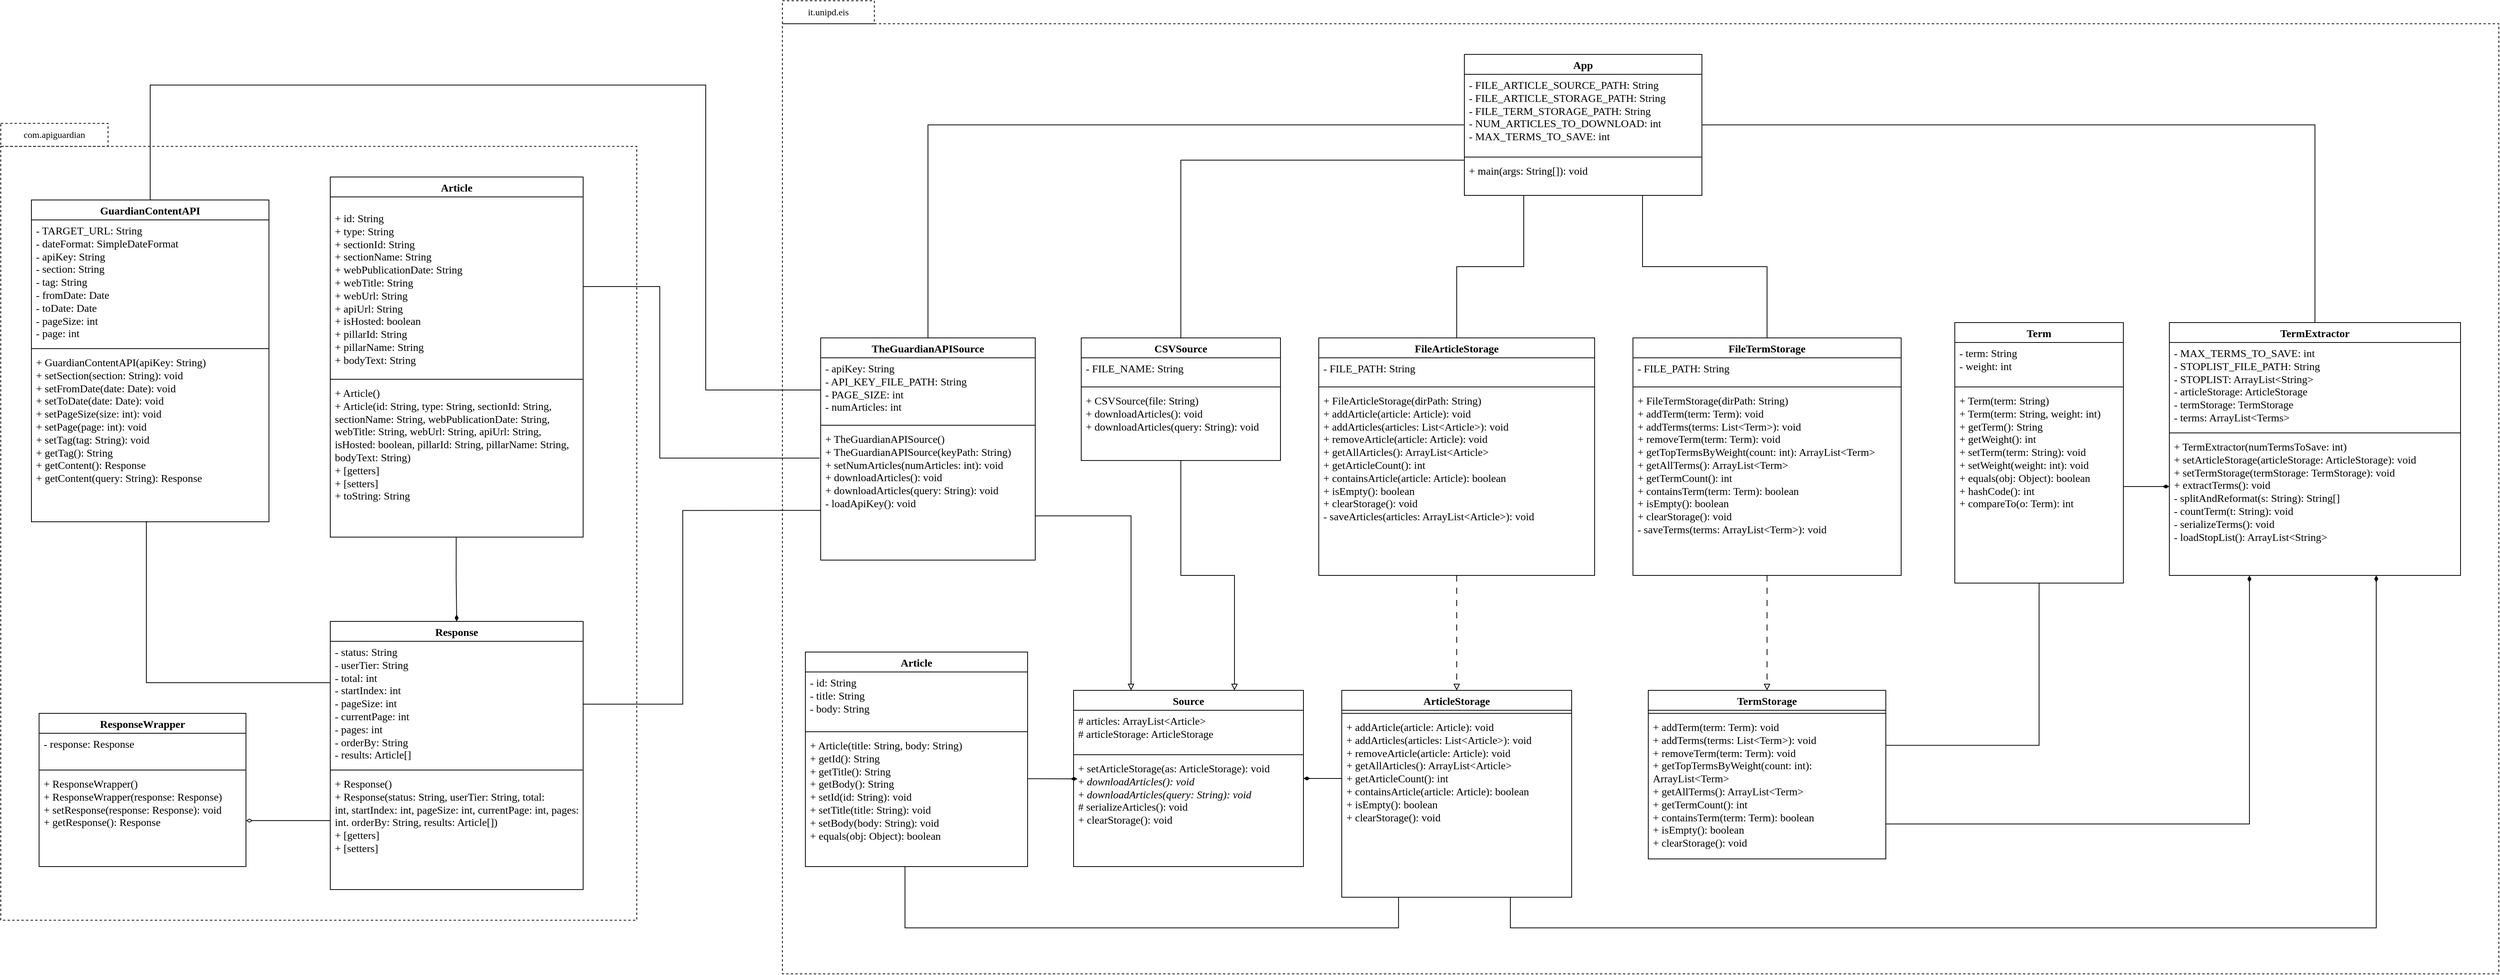 <mxfile version="21.6.2" type="device">
  <diagram id="C5RBs43oDa-KdzZeNtuy" name="Page-1">
    <mxGraphModel dx="2378" dy="830" grid="1" gridSize="10" guides="1" tooltips="1" connect="1" arrows="1" fold="1" page="0" pageScale="1" pageWidth="827" pageHeight="1169" math="0" shadow="0">
      <root>
        <mxCell id="WIyWlLk6GJQsqaUBKTNV-0" />
        <mxCell id="WIyWlLk6GJQsqaUBKTNV-1" parent="WIyWlLk6GJQsqaUBKTNV-0" />
        <mxCell id="l8APdapLIqNNV060CVYQ-28" value="" style="rounded=0;whiteSpace=wrap;html=1;fillColor=none;dashed=1;" vertex="1" parent="WIyWlLk6GJQsqaUBKTNV-1">
          <mxGeometry x="-1500" y="120" width="830" height="1010" as="geometry" />
        </mxCell>
        <mxCell id="l8APdapLIqNNV060CVYQ-27" value="" style="rounded=0;whiteSpace=wrap;html=1;fillColor=none;dashed=1;" vertex="1" parent="WIyWlLk6GJQsqaUBKTNV-1">
          <mxGeometry x="-480" y="-40" width="2240" height="1240" as="geometry" />
        </mxCell>
        <mxCell id="hwsk1BsRJwDkoARY7-cJ-34" style="edgeStyle=orthogonalEdgeStyle;rounded=0;orthogonalLoop=1;jettySize=auto;html=1;exitX=0;exitY=0.5;exitDx=0;exitDy=0;entryX=0.5;entryY=0;entryDx=0;entryDy=0;endArrow=none;endFill=0;fontFamily=Lucida Console;fontSize=14;" parent="WIyWlLk6GJQsqaUBKTNV-1" source="hwsk1BsRJwDkoARY7-cJ-9" target="hwsk1BsRJwDkoARY7-cJ-13" edge="1">
          <mxGeometry relative="1" as="geometry" />
        </mxCell>
        <mxCell id="hwsk1BsRJwDkoARY7-cJ-36" style="edgeStyle=orthogonalEdgeStyle;rounded=0;orthogonalLoop=1;jettySize=auto;html=1;exitX=0.25;exitY=1;exitDx=0;exitDy=0;entryX=0.5;entryY=0;entryDx=0;entryDy=0;endArrow=none;endFill=0;fontFamily=Lucida Console;fontSize=14;" parent="WIyWlLk6GJQsqaUBKTNV-1" source="hwsk1BsRJwDkoARY7-cJ-9" target="hwsk1BsRJwDkoARY7-cJ-22" edge="1">
          <mxGeometry relative="1" as="geometry" />
        </mxCell>
        <mxCell id="hwsk1BsRJwDkoARY7-cJ-37" style="edgeStyle=orthogonalEdgeStyle;rounded=0;orthogonalLoop=1;jettySize=auto;html=1;exitX=0;exitY=0.75;exitDx=0;exitDy=0;entryX=0.5;entryY=0;entryDx=0;entryDy=0;endArrow=none;endFill=0;fontFamily=Lucida Console;fontSize=14;" parent="WIyWlLk6GJQsqaUBKTNV-1" source="hwsk1BsRJwDkoARY7-cJ-9" target="hwsk1BsRJwDkoARY7-cJ-18" edge="1">
          <mxGeometry relative="1" as="geometry" />
        </mxCell>
        <mxCell id="hwsk1BsRJwDkoARY7-cJ-38" style="edgeStyle=orthogonalEdgeStyle;rounded=0;orthogonalLoop=1;jettySize=auto;html=1;exitX=0.75;exitY=1;exitDx=0;exitDy=0;entryX=0.5;entryY=0;entryDx=0;entryDy=0;endArrow=none;endFill=0;fontFamily=Lucida Console;fontSize=14;" parent="WIyWlLk6GJQsqaUBKTNV-1" source="hwsk1BsRJwDkoARY7-cJ-9" target="hwsk1BsRJwDkoARY7-cJ-26" edge="1">
          <mxGeometry relative="1" as="geometry" />
        </mxCell>
        <mxCell id="hwsk1BsRJwDkoARY7-cJ-39" style="edgeStyle=orthogonalEdgeStyle;rounded=0;orthogonalLoop=1;jettySize=auto;html=1;exitX=1;exitY=0.5;exitDx=0;exitDy=0;entryX=0.5;entryY=0;entryDx=0;entryDy=0;endArrow=none;endFill=0;fontFamily=Lucida Console;fontSize=14;" parent="WIyWlLk6GJQsqaUBKTNV-1" source="hwsk1BsRJwDkoARY7-cJ-9" target="hwsk1BsRJwDkoARY7-cJ-30" edge="1">
          <mxGeometry relative="1" as="geometry" />
        </mxCell>
        <mxCell id="hwsk1BsRJwDkoARY7-cJ-9" value="App" style="swimlane;fontStyle=1;align=center;verticalAlign=top;childLayout=stackLayout;horizontal=1;startSize=26;horizontalStack=0;resizeParent=1;resizeParentMax=0;resizeLast=0;collapsible=1;marginBottom=0;whiteSpace=wrap;html=1;fontFamily=Lucida Console;fontSize=14;" parent="WIyWlLk6GJQsqaUBKTNV-1" vertex="1">
          <mxGeometry x="410" width="310" height="184" as="geometry" />
        </mxCell>
        <mxCell id="hwsk1BsRJwDkoARY7-cJ-10" value="&lt;div style=&quot;font-size: 14px;&quot;&gt;&lt;font style=&quot;font-size: 14px;&quot;&gt;- FILE_ARTICLE_SOURCE_PATH: String&lt;/font&gt;&lt;/div&gt;&lt;div style=&quot;font-size: 14px;&quot;&gt;&lt;font style=&quot;font-size: 14px;&quot;&gt;- FILE_ARTICLE_STORAGE_PATH: String&lt;/font&gt;&lt;/div&gt;&lt;div style=&quot;font-size: 14px;&quot;&gt;&lt;font style=&quot;font-size: 14px;&quot;&gt;- FILE_TERM_STORAGE_PATH: String&lt;/font&gt;&lt;/div&gt;&lt;div style=&quot;font-size: 14px;&quot;&gt;&lt;font style=&quot;font-size: 14px;&quot;&gt;- NUM_ARTICLES_TO_DOWNLOAD: int&lt;/font&gt;&lt;/div&gt;&lt;div style=&quot;font-size: 14px;&quot;&gt;&lt;font style=&quot;font-size: 14px;&quot;&gt;- MAX_TERMS_TO_SAVE: int&lt;/font&gt;&lt;/div&gt;" style="text;strokeColor=none;fillColor=none;align=left;verticalAlign=top;spacingLeft=4;spacingRight=4;overflow=hidden;rotatable=0;points=[[0,0.5],[1,0.5]];portConstraint=eastwest;whiteSpace=wrap;html=1;fontFamily=Lucida Console;fontSize=14;" parent="hwsk1BsRJwDkoARY7-cJ-9" vertex="1">
          <mxGeometry y="26" width="310" height="104" as="geometry" />
        </mxCell>
        <mxCell id="hwsk1BsRJwDkoARY7-cJ-11" value="" style="line;strokeWidth=1;fillColor=none;align=left;verticalAlign=middle;spacingTop=-1;spacingLeft=3;spacingRight=3;rotatable=0;labelPosition=right;points=[];portConstraint=eastwest;strokeColor=inherit;fontFamily=Lucida Console;fontSize=14;" parent="hwsk1BsRJwDkoARY7-cJ-9" vertex="1">
          <mxGeometry y="130" width="310" height="8" as="geometry" />
        </mxCell>
        <mxCell id="hwsk1BsRJwDkoARY7-cJ-12" value="&lt;div style=&quot;font-size: 14px;&quot; align=&quot;left&quot;&gt;&lt;div style=&quot;font-size: 14px;&quot;&gt;&lt;font style=&quot;font-size: 14px;&quot;&gt;+ main(args: String[]): void&lt;/font&gt;&lt;/div&gt;&lt;/div&gt;" style="text;strokeColor=none;fillColor=none;align=left;verticalAlign=top;spacingLeft=4;spacingRight=4;overflow=hidden;rotatable=0;points=[[0,0.5],[1,0.5]];portConstraint=eastwest;whiteSpace=wrap;html=1;fontFamily=Lucida Console;fontSize=14;" parent="hwsk1BsRJwDkoARY7-cJ-9" vertex="1">
          <mxGeometry y="138" width="310" height="46" as="geometry" />
        </mxCell>
        <mxCell id="hwsk1BsRJwDkoARY7-cJ-49" style="edgeStyle=orthogonalEdgeStyle;rounded=0;orthogonalLoop=1;jettySize=auto;html=1;exitX=0.998;exitY=0.664;exitDx=0;exitDy=0;entryX=0.25;entryY=0;entryDx=0;entryDy=0;endArrow=block;endFill=0;exitPerimeter=0;fontFamily=Lucida Console;fontSize=14;" parent="WIyWlLk6GJQsqaUBKTNV-1" source="hwsk1BsRJwDkoARY7-cJ-16" target="hwsk1BsRJwDkoARY7-cJ-45" edge="1">
          <mxGeometry relative="1" as="geometry">
            <Array as="points">
              <mxPoint x="-25" y="602" />
            </Array>
          </mxGeometry>
        </mxCell>
        <mxCell id="hwsk1BsRJwDkoARY7-cJ-13" value="TheGuardianAPISource" style="swimlane;fontStyle=1;align=center;verticalAlign=top;childLayout=stackLayout;horizontal=1;startSize=26;horizontalStack=0;resizeParent=1;resizeParentMax=0;resizeLast=0;collapsible=1;marginBottom=0;whiteSpace=wrap;html=1;fontFamily=Lucida Console;fontSize=14;" parent="WIyWlLk6GJQsqaUBKTNV-1" vertex="1">
          <mxGeometry x="-430" y="370" width="280" height="290" as="geometry" />
        </mxCell>
        <mxCell id="hwsk1BsRJwDkoARY7-cJ-14" value="&lt;div style=&quot;font-size: 14px;&quot;&gt;&lt;font style=&quot;font-size: 14px;&quot;&gt;- apiKey: String&lt;/font&gt;&lt;/div&gt;&lt;div style=&quot;font-size: 14px;&quot;&gt;&lt;font style=&quot;font-size: 14px;&quot;&gt;- API_KEY_FILE_PATH: String&lt;/font&gt;&lt;/div&gt;&lt;div style=&quot;font-size: 14px;&quot;&gt;&lt;font style=&quot;font-size: 14px;&quot;&gt;- PAGE_SIZE: int&lt;/font&gt;&lt;/div&gt;&lt;div style=&quot;font-size: 14px;&quot;&gt;&lt;font style=&quot;font-size: 14px;&quot;&gt;- numArticles: int&lt;/font&gt;&lt;/div&gt;" style="text;strokeColor=none;fillColor=none;align=left;verticalAlign=top;spacingLeft=4;spacingRight=4;overflow=hidden;rotatable=0;points=[[0,0.5],[1,0.5]];portConstraint=eastwest;whiteSpace=wrap;html=1;fontFamily=Lucida Console;fontSize=14;" parent="hwsk1BsRJwDkoARY7-cJ-13" vertex="1">
          <mxGeometry y="26" width="280" height="84" as="geometry" />
        </mxCell>
        <mxCell id="hwsk1BsRJwDkoARY7-cJ-15" value="" style="line;strokeWidth=1;fillColor=none;align=left;verticalAlign=middle;spacingTop=-1;spacingLeft=3;spacingRight=3;rotatable=0;labelPosition=right;points=[];portConstraint=eastwest;strokeColor=inherit;fontFamily=Lucida Console;fontSize=14;" parent="hwsk1BsRJwDkoARY7-cJ-13" vertex="1">
          <mxGeometry y="110" width="280" height="8" as="geometry" />
        </mxCell>
        <mxCell id="hwsk1BsRJwDkoARY7-cJ-16" value="&lt;div align=&quot;left&quot; style=&quot;font-size: 14px;&quot;&gt;&lt;div style=&quot;font-size: 14px;&quot;&gt;&lt;font style=&quot;font-size: 14px;&quot;&gt;+ TheGuardianAPISource()&lt;/font&gt;&lt;/div&gt;&lt;div style=&quot;font-size: 14px;&quot;&gt;&lt;font style=&quot;font-size: 14px;&quot;&gt;+ TheGuardianAPISource(keyPath: String)&lt;/font&gt;&lt;/div&gt;&lt;div style=&quot;font-size: 14px;&quot;&gt;&lt;font style=&quot;font-size: 14px;&quot;&gt;+ setNumArticles(numArticles: int): void&lt;br style=&quot;font-size: 14px;&quot;&gt;+ downloadArticles(): void&lt;br style=&quot;font-size: 14px;&quot;&gt;+ downloadArticles(query: String): void&lt;br style=&quot;font-size: 14px;&quot;&gt;- loadApiKey(): void&lt;/font&gt;&lt;/div&gt;&lt;/div&gt;" style="text;strokeColor=none;fillColor=none;align=left;verticalAlign=top;spacingLeft=4;spacingRight=4;overflow=hidden;rotatable=0;points=[[0,0.5],[1,0.5]];portConstraint=eastwest;whiteSpace=wrap;html=1;fontFamily=Lucida Console;fontSize=14;" parent="hwsk1BsRJwDkoARY7-cJ-13" vertex="1">
          <mxGeometry y="118" width="280" height="172" as="geometry" />
        </mxCell>
        <mxCell id="hwsk1BsRJwDkoARY7-cJ-50" style="edgeStyle=orthogonalEdgeStyle;rounded=0;orthogonalLoop=1;jettySize=auto;html=1;exitX=0.5;exitY=1.004;exitDx=0;exitDy=0;endArrow=block;endFill=0;exitPerimeter=0;fontFamily=Lucida Console;fontSize=14;" parent="WIyWlLk6GJQsqaUBKTNV-1" source="hwsk1BsRJwDkoARY7-cJ-21" edge="1" target="hwsk1BsRJwDkoARY7-cJ-45">
          <mxGeometry relative="1" as="geometry">
            <mxPoint x="-42" y="790" as="targetPoint" />
            <Array as="points">
              <mxPoint x="40" y="680" />
              <mxPoint x="110" y="680" />
            </Array>
            <mxPoint x="-50" y="530" as="sourcePoint" />
          </mxGeometry>
        </mxCell>
        <mxCell id="hwsk1BsRJwDkoARY7-cJ-18" value="CSVSource" style="swimlane;fontStyle=1;align=center;verticalAlign=top;childLayout=stackLayout;horizontal=1;startSize=26;horizontalStack=0;resizeParent=1;resizeParentMax=0;resizeLast=0;collapsible=1;marginBottom=0;whiteSpace=wrap;html=1;fontFamily=Lucida Console;fontSize=14;" parent="WIyWlLk6GJQsqaUBKTNV-1" vertex="1">
          <mxGeometry x="-90" y="370" width="260" height="160" as="geometry" />
        </mxCell>
        <mxCell id="hwsk1BsRJwDkoARY7-cJ-19" value="&lt;div style=&quot;font-size: 14px;&quot;&gt;&lt;font style=&quot;font-size: 14px;&quot;&gt;- FILE_NAME: String&lt;/font&gt;&lt;/div&gt;" style="text;strokeColor=none;fillColor=none;align=left;verticalAlign=top;spacingLeft=4;spacingRight=4;overflow=hidden;rotatable=0;points=[[0,0.5],[1,0.5]];portConstraint=eastwest;whiteSpace=wrap;html=1;fontFamily=Lucida Console;fontSize=14;" parent="hwsk1BsRJwDkoARY7-cJ-18" vertex="1">
          <mxGeometry y="26" width="260" height="34" as="geometry" />
        </mxCell>
        <mxCell id="hwsk1BsRJwDkoARY7-cJ-20" value="" style="line;strokeWidth=1;fillColor=none;align=left;verticalAlign=middle;spacingTop=-1;spacingLeft=3;spacingRight=3;rotatable=0;labelPosition=right;points=[];portConstraint=eastwest;strokeColor=inherit;fontFamily=Lucida Console;fontSize=14;" parent="hwsk1BsRJwDkoARY7-cJ-18" vertex="1">
          <mxGeometry y="60" width="260" height="8" as="geometry" />
        </mxCell>
        <mxCell id="hwsk1BsRJwDkoARY7-cJ-21" value="&lt;div align=&quot;left&quot; style=&quot;font-size: 14px;&quot;&gt;&lt;div style=&quot;font-size: 14px;&quot;&gt;&lt;font style=&quot;font-size: 14px;&quot;&gt;+ CSVSource(file: String)&lt;br style=&quot;font-size: 14px;&quot;&gt;+ downloadArticles(): void&lt;br style=&quot;font-size: 14px;&quot;&gt;+ downloadArticles(query: String): void&lt;/font&gt;&lt;/div&gt;&lt;/div&gt;" style="text;strokeColor=none;fillColor=none;align=left;verticalAlign=top;spacingLeft=4;spacingRight=4;overflow=hidden;rotatable=0;points=[[0,0.5],[1,0.5]];portConstraint=eastwest;whiteSpace=wrap;html=1;fontFamily=Lucida Console;fontSize=14;" parent="hwsk1BsRJwDkoARY7-cJ-18" vertex="1">
          <mxGeometry y="68" width="260" height="92" as="geometry" />
        </mxCell>
        <mxCell id="hwsk1BsRJwDkoARY7-cJ-67" style="edgeStyle=orthogonalEdgeStyle;rounded=0;orthogonalLoop=1;jettySize=auto;html=1;exitX=0.5;exitY=1;exitDx=0;exitDy=0;entryX=0.5;entryY=0;entryDx=0;entryDy=0;dashed=1;dashPattern=8 8;endArrow=block;endFill=0;fontFamily=Lucida Console;fontSize=14;" parent="WIyWlLk6GJQsqaUBKTNV-1" source="hwsk1BsRJwDkoARY7-cJ-22" target="hwsk1BsRJwDkoARY7-cJ-58" edge="1">
          <mxGeometry relative="1" as="geometry" />
        </mxCell>
        <mxCell id="hwsk1BsRJwDkoARY7-cJ-22" value="FileArticleStorage" style="swimlane;fontStyle=1;align=center;verticalAlign=top;childLayout=stackLayout;horizontal=1;startSize=26;horizontalStack=0;resizeParent=1;resizeParentMax=0;resizeLast=0;collapsible=1;marginBottom=0;whiteSpace=wrap;html=1;fontFamily=Lucida Console;fontSize=14;" parent="WIyWlLk6GJQsqaUBKTNV-1" vertex="1">
          <mxGeometry x="220" y="370" width="360" height="310" as="geometry" />
        </mxCell>
        <mxCell id="hwsk1BsRJwDkoARY7-cJ-23" value="&lt;div style=&quot;font-size: 14px;&quot;&gt;&lt;font style=&quot;font-size: 14px;&quot;&gt;- FILE_PATH: String&lt;/font&gt;&lt;/div&gt;" style="text;strokeColor=none;fillColor=none;align=left;verticalAlign=top;spacingLeft=4;spacingRight=4;overflow=hidden;rotatable=0;points=[[0,0.5],[1,0.5]];portConstraint=eastwest;whiteSpace=wrap;html=1;fontFamily=Lucida Console;fontSize=14;" parent="hwsk1BsRJwDkoARY7-cJ-22" vertex="1">
          <mxGeometry y="26" width="360" height="34" as="geometry" />
        </mxCell>
        <mxCell id="hwsk1BsRJwDkoARY7-cJ-24" value="" style="line;strokeWidth=1;fillColor=none;align=left;verticalAlign=middle;spacingTop=-1;spacingLeft=3;spacingRight=3;rotatable=0;labelPosition=right;points=[];portConstraint=eastwest;strokeColor=inherit;fontFamily=Lucida Console;fontSize=14;" parent="hwsk1BsRJwDkoARY7-cJ-22" vertex="1">
          <mxGeometry y="60" width="360" height="8" as="geometry" />
        </mxCell>
        <mxCell id="hwsk1BsRJwDkoARY7-cJ-25" value="&lt;div align=&quot;left&quot; style=&quot;font-size: 14px;&quot;&gt;&lt;div style=&quot;font-size: 14px;&quot;&gt;+ FileArticleStorage(dirPath: String)&lt;br style=&quot;font-size: 14px;&quot;&gt;+ addArticle(article: Article): void&lt;br style=&quot;font-size: 14px;&quot;&gt;+ addArticles(articles: List&amp;lt;Article&amp;gt;): void&lt;br style=&quot;font-size: 14px;&quot;&gt;+ removeArticle(article: Article): void&lt;br style=&quot;font-size: 14px;&quot;&gt;+ getAllArticles(): ArrayList&amp;lt;Article&amp;gt;&lt;br style=&quot;font-size: 14px;&quot;&gt;+ getArticleCount(): int&lt;br style=&quot;font-size: 14px;&quot;&gt;+ containsArticle(article: Article): boolean&lt;br style=&quot;font-size: 14px;&quot;&gt;+ isEmpty(): boolean&lt;br style=&quot;font-size: 14px;&quot;&gt;+ clearStorage(): void&lt;br style=&quot;font-size: 14px;&quot;&gt;- saveArticles(articles: ArrayList&amp;lt;Article&amp;gt;): void&lt;/div&gt;&lt;/div&gt;" style="text;strokeColor=none;fillColor=none;align=left;verticalAlign=top;spacingLeft=4;spacingRight=4;overflow=hidden;rotatable=0;points=[[0,0.5],[1,0.5]];portConstraint=eastwest;whiteSpace=wrap;html=1;fontFamily=Lucida Console;fontSize=14;" parent="hwsk1BsRJwDkoARY7-cJ-22" vertex="1">
          <mxGeometry y="68" width="360" height="242" as="geometry" />
        </mxCell>
        <mxCell id="hwsk1BsRJwDkoARY7-cJ-72" style="edgeStyle=orthogonalEdgeStyle;rounded=0;orthogonalLoop=1;jettySize=auto;html=1;exitX=0.5;exitY=1;exitDx=0;exitDy=0;entryX=0.5;entryY=0;entryDx=0;entryDy=0;dashed=1;dashPattern=8 8;endArrow=block;endFill=0;fontFamily=Lucida Console;fontSize=14;" parent="WIyWlLk6GJQsqaUBKTNV-1" source="hwsk1BsRJwDkoARY7-cJ-26" target="hwsk1BsRJwDkoARY7-cJ-69" edge="1">
          <mxGeometry relative="1" as="geometry" />
        </mxCell>
        <mxCell id="hwsk1BsRJwDkoARY7-cJ-26" value="FileTermStorage" style="swimlane;fontStyle=1;align=center;verticalAlign=top;childLayout=stackLayout;horizontal=1;startSize=26;horizontalStack=0;resizeParent=1;resizeParentMax=0;resizeLast=0;collapsible=1;marginBottom=0;whiteSpace=wrap;html=1;fontFamily=Lucida Console;fontSize=14;" parent="WIyWlLk6GJQsqaUBKTNV-1" vertex="1">
          <mxGeometry x="630" y="370" width="350" height="310" as="geometry" />
        </mxCell>
        <mxCell id="hwsk1BsRJwDkoARY7-cJ-27" value="&lt;div style=&quot;font-size: 14px;&quot;&gt;&lt;font style=&quot;font-size: 14px;&quot;&gt;- FILE_PATH: String&lt;/font&gt;&lt;/div&gt;" style="text;strokeColor=none;fillColor=none;align=left;verticalAlign=top;spacingLeft=4;spacingRight=4;overflow=hidden;rotatable=0;points=[[0,0.5],[1,0.5]];portConstraint=eastwest;whiteSpace=wrap;html=1;fontFamily=Lucida Console;fontSize=14;" parent="hwsk1BsRJwDkoARY7-cJ-26" vertex="1">
          <mxGeometry y="26" width="350" height="34" as="geometry" />
        </mxCell>
        <mxCell id="hwsk1BsRJwDkoARY7-cJ-28" value="" style="line;strokeWidth=1;fillColor=none;align=left;verticalAlign=middle;spacingTop=-1;spacingLeft=3;spacingRight=3;rotatable=0;labelPosition=right;points=[];portConstraint=eastwest;strokeColor=inherit;fontFamily=Lucida Console;fontSize=14;" parent="hwsk1BsRJwDkoARY7-cJ-26" vertex="1">
          <mxGeometry y="60" width="350" height="8" as="geometry" />
        </mxCell>
        <mxCell id="hwsk1BsRJwDkoARY7-cJ-29" value="&lt;div style=&quot;font-size: 14px;&quot;&gt;&lt;div style=&quot;font-size: 14px;&quot;&gt;+ FileTermStorage(dirPath: String)&lt;/div&gt;&lt;/div&gt;&lt;div style=&quot;font-size: 14px;&quot;&gt;&lt;div style=&quot;font-size: 14px;&quot;&gt;+ addTerm(term: Term): void&lt;/div&gt;&lt;/div&gt;&lt;div style=&quot;font-size: 14px;&quot;&gt;&lt;div style=&quot;font-size: 14px;&quot;&gt;+ addTerms(terms: List&amp;lt;Term&amp;gt;): void&lt;/div&gt;&lt;/div&gt;&lt;div style=&quot;font-size: 14px;&quot;&gt;&lt;div style=&quot;font-size: 14px;&quot;&gt;+ removeTerm(term: Term): void&lt;/div&gt;&lt;/div&gt;&lt;div style=&quot;font-size: 14px;&quot;&gt;&lt;div style=&quot;font-size: 14px;&quot;&gt;+ getTopTermsByWeight(count: int): ArrayList&amp;lt;Term&amp;gt;&lt;/div&gt;&lt;/div&gt;&lt;div style=&quot;font-size: 14px;&quot;&gt;&lt;div style=&quot;font-size: 14px;&quot;&gt;+ getAllTerms(): ArrayList&amp;lt;Term&amp;gt;&lt;/div&gt;&lt;/div&gt;&lt;div style=&quot;font-size: 14px;&quot;&gt;&lt;div style=&quot;font-size: 14px;&quot;&gt;+ getTermCount(): int&lt;/div&gt;&lt;/div&gt;&lt;div style=&quot;font-size: 14px;&quot;&gt;&lt;div style=&quot;font-size: 14px;&quot;&gt;+ containsTerm(term: Term): boolean&lt;/div&gt;&lt;/div&gt;&lt;div style=&quot;font-size: 14px;&quot;&gt;&lt;div style=&quot;font-size: 14px;&quot;&gt;+ isEmpty(): boolean&lt;/div&gt;&lt;/div&gt;&lt;div style=&quot;font-size: 14px;&quot;&gt;&lt;div style=&quot;font-size: 14px;&quot;&gt;+ clearStorage(): void&lt;/div&gt;&lt;/div&gt;&lt;div style=&quot;font-size: 14px;&quot;&gt;&lt;div style=&quot;font-size: 14px;&quot;&gt;- saveTerms(terms: ArrayList&amp;lt;Term&amp;gt;): void&lt;/div&gt;&lt;/div&gt;" style="text;strokeColor=none;fillColor=none;align=left;verticalAlign=top;spacingLeft=4;spacingRight=4;overflow=hidden;rotatable=0;points=[[0,0.5],[1,0.5]];portConstraint=eastwest;whiteSpace=wrap;html=1;fontFamily=Lucida Console;fontSize=14;" parent="hwsk1BsRJwDkoARY7-cJ-26" vertex="1">
          <mxGeometry y="68" width="350" height="242" as="geometry" />
        </mxCell>
        <mxCell id="hwsk1BsRJwDkoARY7-cJ-73" style="edgeStyle=orthogonalEdgeStyle;rounded=0;orthogonalLoop=1;jettySize=auto;html=1;entryX=0.998;entryY=0.755;entryDx=0;entryDy=0;endArrow=none;endFill=0;startArrow=diamondThin;startFill=1;exitX=0.275;exitY=1.001;exitDx=0;exitDy=0;exitPerimeter=0;entryPerimeter=0;fontFamily=Lucida Console;fontSize=14;" parent="WIyWlLk6GJQsqaUBKTNV-1" source="hwsk1BsRJwDkoARY7-cJ-33" target="hwsk1BsRJwDkoARY7-cJ-71" edge="1">
          <mxGeometry relative="1" as="geometry">
            <mxPoint x="1530" y="350" as="sourcePoint" />
          </mxGeometry>
        </mxCell>
        <mxCell id="hwsk1BsRJwDkoARY7-cJ-30" value="TermExtractor" style="swimlane;fontStyle=1;align=center;verticalAlign=top;childLayout=stackLayout;horizontal=1;startSize=26;horizontalStack=0;resizeParent=1;resizeParentMax=0;resizeLast=0;collapsible=1;marginBottom=0;whiteSpace=wrap;html=1;fontFamily=Lucida Console;fontSize=14;" parent="WIyWlLk6GJQsqaUBKTNV-1" vertex="1">
          <mxGeometry x="1330" y="350" width="380" height="330" as="geometry" />
        </mxCell>
        <mxCell id="hwsk1BsRJwDkoARY7-cJ-31" value="&lt;div style=&quot;font-size: 14px;&quot;&gt;&lt;font style=&quot;font-size: 14px;&quot;&gt;- MAX_TERMS_TO_SAVE: int&lt;/font&gt;&lt;/div&gt;&lt;div style=&quot;font-size: 14px;&quot;&gt;&lt;font style=&quot;font-size: 14px;&quot;&gt;&lt;div style=&quot;border-color: var(--border-color);&quot;&gt;&lt;font style=&quot;border-color: var(--border-color);&quot;&gt;- STOPLIST_FILE_PATH: String&lt;/font&gt;&lt;/div&gt;&lt;div style=&quot;border-color: var(--border-color);&quot;&gt;&lt;font style=&quot;border-color: var(--border-color);&quot;&gt;- STOPLIST: ArrayList&amp;lt;String&amp;gt;&lt;/font&gt;&lt;/div&gt;&lt;/font&gt;&lt;/div&gt;&lt;div style=&quot;font-size: 14px;&quot;&gt;&lt;div style=&quot;font-size: 14px;&quot;&gt;&lt;font style=&quot;font-size: 14px;&quot;&gt;- articleStorage: ArticleStorage&lt;/font&gt;&lt;/div&gt;&lt;/div&gt;&lt;div style=&quot;font-size: 14px;&quot;&gt;&lt;div style=&quot;font-size: 14px;&quot;&gt;&lt;font style=&quot;font-size: 14px;&quot;&gt;- termStorage: TermStorage&lt;/font&gt;&lt;/div&gt;&lt;div style=&quot;font-size: 14px;&quot;&gt;&lt;font style=&quot;font-size: 14px;&quot;&gt;- terms: ArrayList&amp;lt;Terms&amp;gt;&lt;/font&gt;&lt;/div&gt;&lt;/div&gt;" style="text;strokeColor=none;fillColor=none;align=left;verticalAlign=top;spacingLeft=4;spacingRight=4;overflow=hidden;rotatable=0;points=[[0,0.5],[1,0.5]];portConstraint=eastwest;whiteSpace=wrap;html=1;fontFamily=Lucida Console;fontSize=14;" parent="hwsk1BsRJwDkoARY7-cJ-30" vertex="1">
          <mxGeometry y="26" width="380" height="114" as="geometry" />
        </mxCell>
        <mxCell id="hwsk1BsRJwDkoARY7-cJ-32" value="" style="line;strokeWidth=1;fillColor=none;align=left;verticalAlign=middle;spacingTop=-1;spacingLeft=3;spacingRight=3;rotatable=0;labelPosition=right;points=[];portConstraint=eastwest;strokeColor=inherit;fontFamily=Lucida Console;fontSize=14;" parent="hwsk1BsRJwDkoARY7-cJ-30" vertex="1">
          <mxGeometry y="140" width="380" height="8" as="geometry" />
        </mxCell>
        <mxCell id="hwsk1BsRJwDkoARY7-cJ-33" value="&lt;div style=&quot;font-size: 14px;&quot;&gt;+ TermExtractor(numTermsToSave: int)&lt;/div&gt;&lt;div style=&quot;font-size: 14px;&quot;&gt;+ setArticleStorage(articleStorage: ArticleStorage): void&lt;/div&gt;&lt;div style=&quot;font-size: 14px;&quot;&gt;+ setTermStorage(termStorage: TermStorage): void&lt;/div&gt;&lt;div style=&quot;font-size: 14px;&quot;&gt;+ extractTerms(): void&lt;/div&gt;&lt;div style=&quot;font-size: 14px;&quot;&gt;- splitAndReformat(s: String): String[]&lt;/div&gt;&lt;div style=&quot;font-size: 14px;&quot;&gt;- countTerm(t: String): void&lt;/div&gt;&lt;div style=&quot;font-size: 14px;&quot;&gt;- serializeTerms(): void&lt;/div&gt;&lt;div style=&quot;font-size: 14px;&quot;&gt;- loadStopList(): ArrayList&amp;lt;String&amp;gt;&lt;/div&gt;" style="text;strokeColor=none;fillColor=none;align=left;verticalAlign=top;spacingLeft=4;spacingRight=4;overflow=hidden;rotatable=0;points=[[0,0.5],[1,0.5]];portConstraint=eastwest;whiteSpace=wrap;html=1;fontFamily=Lucida Console;fontSize=14;" parent="hwsk1BsRJwDkoARY7-cJ-30" vertex="1">
          <mxGeometry y="148" width="380" height="182" as="geometry" />
        </mxCell>
        <mxCell id="l8APdapLIqNNV060CVYQ-26" style="edgeStyle=orthogonalEdgeStyle;rounded=0;orthogonalLoop=1;jettySize=auto;html=1;exitX=0.5;exitY=0;exitDx=0;exitDy=0;entryX=0;entryY=0.5;entryDx=0;entryDy=0;endArrow=none;endFill=0;" edge="1" parent="WIyWlLk6GJQsqaUBKTNV-1" source="hwsk1BsRJwDkoARY7-cJ-40" target="hwsk1BsRJwDkoARY7-cJ-14">
          <mxGeometry relative="1" as="geometry">
            <Array as="points">
              <mxPoint x="-1305" y="40" />
              <mxPoint x="-580" y="40" />
              <mxPoint x="-580" y="438" />
            </Array>
          </mxGeometry>
        </mxCell>
        <mxCell id="hwsk1BsRJwDkoARY7-cJ-40" value="GuardianContentAPI" style="swimlane;fontStyle=1;align=center;verticalAlign=top;childLayout=stackLayout;horizontal=1;startSize=26;horizontalStack=0;resizeParent=1;resizeParentMax=0;resizeLast=0;collapsible=1;marginBottom=0;whiteSpace=wrap;html=1;fontFamily=Lucida Console;fontSize=14;" parent="WIyWlLk6GJQsqaUBKTNV-1" vertex="1">
          <mxGeometry x="-1460" y="190" width="310" height="420" as="geometry" />
        </mxCell>
        <mxCell id="hwsk1BsRJwDkoARY7-cJ-41" value="&lt;div style=&quot;font-size: 14px;&quot;&gt;&lt;font style=&quot;font-size: 14px;&quot;&gt;- TARGET_URL: String&lt;/font&gt;&lt;/div&gt;&lt;div style=&quot;font-size: 14px;&quot;&gt;&lt;font style=&quot;font-size: 14px;&quot;&gt;- dateFormat: SimpleDateFormat&lt;/font&gt;&lt;/div&gt;&lt;div style=&quot;font-size: 14px;&quot;&gt;&lt;font style=&quot;font-size: 14px;&quot;&gt;- apiKey: String&amp;nbsp; &amp;nbsp;&lt;/font&gt;&lt;/div&gt;&lt;div style=&quot;font-size: 14px;&quot;&gt;&lt;font style=&quot;font-size: 14px;&quot;&gt;- section: String&lt;/font&gt;&lt;/div&gt;&lt;div style=&quot;font-size: 14px;&quot;&gt;&lt;font style=&quot;font-size: 14px;&quot;&gt;- tag: String&lt;/font&gt;&lt;/div&gt;&lt;div style=&quot;font-size: 14px;&quot;&gt;&lt;font style=&quot;font-size: 14px;&quot;&gt;- fromDate: Date&lt;/font&gt;&lt;/div&gt;&lt;div style=&quot;font-size: 14px;&quot;&gt;&lt;font style=&quot;font-size: 14px;&quot;&gt;- toDate: Date&lt;/font&gt;&lt;/div&gt;&lt;div style=&quot;font-size: 14px;&quot;&gt;&lt;font style=&quot;font-size: 14px;&quot;&gt;- pageSize: int&lt;/font&gt;&lt;/div&gt;&lt;div style=&quot;font-size: 14px;&quot;&gt;&lt;font style=&quot;font-size: 14px;&quot;&gt;- page: int&lt;/font&gt;&lt;/div&gt;" style="text;strokeColor=none;fillColor=none;align=left;verticalAlign=top;spacingLeft=4;spacingRight=4;overflow=hidden;rotatable=0;points=[[0,0.5],[1,0.5]];portConstraint=eastwest;whiteSpace=wrap;html=1;fontFamily=Lucida Console;fontSize=14;" parent="hwsk1BsRJwDkoARY7-cJ-40" vertex="1">
          <mxGeometry y="26" width="310" height="164" as="geometry" />
        </mxCell>
        <mxCell id="hwsk1BsRJwDkoARY7-cJ-42" value="" style="line;strokeWidth=1;fillColor=none;align=left;verticalAlign=middle;spacingTop=-1;spacingLeft=3;spacingRight=3;rotatable=0;labelPosition=right;points=[];portConstraint=eastwest;strokeColor=inherit;fontFamily=Lucida Console;fontSize=14;" parent="hwsk1BsRJwDkoARY7-cJ-40" vertex="1">
          <mxGeometry y="190" width="310" height="8" as="geometry" />
        </mxCell>
        <mxCell id="hwsk1BsRJwDkoARY7-cJ-43" value="&lt;div style=&quot;font-size: 14px;&quot;&gt;+ GuardianContentAPI(apiKey: String)&lt;/div&gt;&lt;div style=&quot;font-size: 14px;&quot;&gt;+ setSection(section: String): void&lt;/div&gt;&lt;div style=&quot;font-size: 14px;&quot;&gt;+ setFromDate(date: Date): void&lt;/div&gt;&lt;div style=&quot;font-size: 14px;&quot;&gt;+ setToDate(date: Date): void&lt;/div&gt;&lt;div style=&quot;font-size: 14px;&quot;&gt;+ setPageSize(size: int): void&lt;/div&gt;&lt;div style=&quot;font-size: 14px;&quot;&gt;+ setPage(page: int): void&lt;/div&gt;&lt;div style=&quot;font-size: 14px;&quot;&gt;+ setTag(tag: String): void&lt;/div&gt;&lt;div style=&quot;font-size: 14px;&quot;&gt;+ getTag(): String&lt;/div&gt;&lt;div style=&quot;font-size: 14px;&quot;&gt;+ getContent(): Response&lt;/div&gt;&lt;div style=&quot;font-size: 14px;&quot;&gt;+ getContent(query: String): Response&lt;/div&gt;" style="text;strokeColor=none;fillColor=none;align=left;verticalAlign=top;spacingLeft=4;spacingRight=4;overflow=hidden;rotatable=0;points=[[0,0.5],[1,0.5]];portConstraint=eastwest;whiteSpace=wrap;html=1;fontFamily=Lucida Console;fontSize=14;" parent="hwsk1BsRJwDkoARY7-cJ-40" vertex="1">
          <mxGeometry y="198" width="310" height="222" as="geometry" />
        </mxCell>
        <mxCell id="hwsk1BsRJwDkoARY7-cJ-55" style="edgeStyle=orthogonalEdgeStyle;rounded=0;orthogonalLoop=1;jettySize=auto;html=1;exitX=-0.013;exitY=0.194;exitDx=0;exitDy=0;entryX=1.001;entryY=0.333;entryDx=0;entryDy=0;endArrow=none;endFill=0;startArrow=diamondThin;startFill=1;entryPerimeter=0;fontFamily=Lucida Console;fontSize=14;exitPerimeter=0;" parent="WIyWlLk6GJQsqaUBKTNV-1" source="hwsk1BsRJwDkoARY7-cJ-48" target="hwsk1BsRJwDkoARY7-cJ-54" edge="1">
          <mxGeometry relative="1" as="geometry">
            <Array as="points">
              <mxPoint x="-100" y="946" />
              <mxPoint x="-160" y="945" />
            </Array>
          </mxGeometry>
        </mxCell>
        <mxCell id="hwsk1BsRJwDkoARY7-cJ-68" style="edgeStyle=orthogonalEdgeStyle;rounded=0;orthogonalLoop=1;jettySize=auto;html=1;exitX=1;exitY=0.5;exitDx=0;exitDy=0;endArrow=none;endFill=0;startArrow=diamondThin;startFill=1;fontFamily=Lucida Console;fontSize=14;" parent="WIyWlLk6GJQsqaUBKTNV-1" source="hwsk1BsRJwDkoARY7-cJ-45" target="hwsk1BsRJwDkoARY7-cJ-58" edge="1">
          <mxGeometry relative="1" as="geometry">
            <Array as="points">
              <mxPoint x="220" y="945" />
              <mxPoint x="220" y="945" />
            </Array>
          </mxGeometry>
        </mxCell>
        <mxCell id="hwsk1BsRJwDkoARY7-cJ-45" value="Source" style="swimlane;fontStyle=1;align=center;verticalAlign=top;childLayout=stackLayout;horizontal=1;startSize=26;horizontalStack=0;resizeParent=1;resizeParentMax=0;resizeLast=0;collapsible=1;marginBottom=0;whiteSpace=wrap;html=1;fontFamily=Lucida Console;fontSize=14;" parent="WIyWlLk6GJQsqaUBKTNV-1" vertex="1">
          <mxGeometry x="-100" y="830" width="300" height="230" as="geometry" />
        </mxCell>
        <mxCell id="hwsk1BsRJwDkoARY7-cJ-46" value="&lt;div style=&quot;font-size: 14px;&quot;&gt;# articles: ArrayList&amp;lt;Article&amp;gt;&lt;/div&gt;&lt;div style=&quot;font-size: 14px;&quot;&gt;# articleStorage: ArticleStorage&lt;/div&gt;" style="text;strokeColor=none;fillColor=none;align=left;verticalAlign=top;spacingLeft=4;spacingRight=4;overflow=hidden;rotatable=0;points=[[0,0.5],[1,0.5]];portConstraint=eastwest;whiteSpace=wrap;html=1;fontFamily=Lucida Console;fontSize=14;" parent="hwsk1BsRJwDkoARY7-cJ-45" vertex="1">
          <mxGeometry y="26" width="300" height="54" as="geometry" />
        </mxCell>
        <mxCell id="hwsk1BsRJwDkoARY7-cJ-47" value="" style="line;strokeWidth=1;fillColor=none;align=left;verticalAlign=middle;spacingTop=-1;spacingLeft=3;spacingRight=3;rotatable=0;labelPosition=right;points=[];portConstraint=eastwest;strokeColor=inherit;fontFamily=Lucida Console;fontSize=14;" parent="hwsk1BsRJwDkoARY7-cJ-45" vertex="1">
          <mxGeometry y="80" width="300" height="8" as="geometry" />
        </mxCell>
        <mxCell id="hwsk1BsRJwDkoARY7-cJ-48" value="&lt;div style=&quot;font-size: 14px;&quot;&gt;+ setArticleStorage(as: ArticleStorage): void&lt;/div&gt;&lt;div style=&quot;font-size: 14px;&quot;&gt;+&lt;i&gt; downloadArticles(): void&lt;/i&gt;&lt;/div&gt;&lt;div style=&quot;font-size: 14px;&quot;&gt;+&lt;i&gt; downloadArticles(query: String): void&lt;/i&gt;&lt;/div&gt;&lt;div style=&quot;font-size: 14px;&quot;&gt;# serializeArticles(): void&lt;/div&gt;&lt;div style=&quot;font-size: 14px;&quot;&gt;+ clearStorage(): void&lt;/div&gt;" style="text;strokeColor=none;fillColor=none;align=left;verticalAlign=top;spacingLeft=4;spacingRight=4;overflow=hidden;rotatable=0;points=[[0,0.5],[1,0.5]];portConstraint=eastwest;whiteSpace=wrap;html=1;fontFamily=Lucida Console;fontSize=14;" parent="hwsk1BsRJwDkoARY7-cJ-45" vertex="1">
          <mxGeometry y="88" width="300" height="142" as="geometry" />
        </mxCell>
        <mxCell id="hwsk1BsRJwDkoARY7-cJ-51" value="Article" style="swimlane;fontStyle=1;align=center;verticalAlign=top;childLayout=stackLayout;horizontal=1;startSize=26;horizontalStack=0;resizeParent=1;resizeParentMax=0;resizeLast=0;collapsible=1;marginBottom=0;whiteSpace=wrap;html=1;fontFamily=Lucida Console;fontSize=14;" parent="WIyWlLk6GJQsqaUBKTNV-1" vertex="1">
          <mxGeometry x="-450" y="780" width="290" height="280" as="geometry" />
        </mxCell>
        <mxCell id="hwsk1BsRJwDkoARY7-cJ-52" value="&lt;div style=&quot;font-size: 14px;&quot;&gt;- id: String&lt;/div&gt;&lt;div style=&quot;font-size: 14px;&quot;&gt;- title: String&lt;/div&gt;&lt;div style=&quot;font-size: 14px;&quot;&gt;- body: String&lt;/div&gt;" style="text;strokeColor=none;fillColor=none;align=left;verticalAlign=top;spacingLeft=4;spacingRight=4;overflow=hidden;rotatable=0;points=[[0,0.5],[1,0.5]];portConstraint=eastwest;whiteSpace=wrap;html=1;fontFamily=Lucida Console;fontSize=14;" parent="hwsk1BsRJwDkoARY7-cJ-51" vertex="1">
          <mxGeometry y="26" width="290" height="74" as="geometry" />
        </mxCell>
        <mxCell id="hwsk1BsRJwDkoARY7-cJ-53" value="" style="line;strokeWidth=1;fillColor=none;align=left;verticalAlign=middle;spacingTop=-1;spacingLeft=3;spacingRight=3;rotatable=0;labelPosition=right;points=[];portConstraint=eastwest;strokeColor=inherit;fontFamily=Lucida Console;fontSize=14;" parent="hwsk1BsRJwDkoARY7-cJ-51" vertex="1">
          <mxGeometry y="100" width="290" height="8" as="geometry" />
        </mxCell>
        <mxCell id="hwsk1BsRJwDkoARY7-cJ-54" value="&lt;div style=&quot;font-size: 14px;&quot;&gt;+ Article(title: String, body: String)&lt;/div&gt;&lt;div style=&quot;font-size: 14px;&quot;&gt;+ getId(): String&lt;/div&gt;&lt;div style=&quot;font-size: 14px;&quot;&gt;+ getTitle(): String&lt;/div&gt;&lt;div style=&quot;font-size: 14px;&quot;&gt;+ getBody(): String&lt;/div&gt;&lt;div style=&quot;font-size: 14px;&quot;&gt;+ setId(id: String): void&lt;/div&gt;&lt;div style=&quot;font-size: 14px;&quot;&gt;+ setTitle(title: String): void&lt;/div&gt;&lt;div style=&quot;font-size: 14px;&quot;&gt;+ setBody(body: String): void&lt;/div&gt;&lt;div style=&quot;font-size: 14px;&quot;&gt;+ equals(obj: Object): boolean&lt;/div&gt;" style="text;strokeColor=none;fillColor=none;align=left;verticalAlign=top;spacingLeft=4;spacingRight=4;overflow=hidden;rotatable=0;points=[[0,0.5],[1,0.5]];portConstraint=eastwest;whiteSpace=wrap;html=1;fontFamily=Lucida Console;fontSize=14;" parent="hwsk1BsRJwDkoARY7-cJ-51" vertex="1">
          <mxGeometry y="108" width="290" height="172" as="geometry" />
        </mxCell>
        <mxCell id="hwsk1BsRJwDkoARY7-cJ-75" style="edgeStyle=orthogonalEdgeStyle;rounded=0;orthogonalLoop=1;jettySize=auto;html=1;endArrow=diamondThin;endFill=1;startArrow=none;startFill=0;fontFamily=Lucida Console;fontSize=14;" parent="WIyWlLk6GJQsqaUBKTNV-1" edge="1">
          <mxGeometry relative="1" as="geometry">
            <Array as="points">
              <mxPoint x="470" y="1140" />
              <mxPoint x="1600" y="1140" />
              <mxPoint x="1600" y="682" />
            </Array>
            <mxPoint x="470" y="1100.0" as="sourcePoint" />
            <mxPoint x="1600" y="680" as="targetPoint" />
          </mxGeometry>
        </mxCell>
        <mxCell id="hwsk1BsRJwDkoARY7-cJ-58" value="ArticleStorage" style="swimlane;fontStyle=1;align=center;verticalAlign=top;childLayout=stackLayout;horizontal=1;startSize=26;horizontalStack=0;resizeParent=1;resizeParentMax=0;resizeLast=0;collapsible=1;marginBottom=0;whiteSpace=wrap;html=1;fontFamily=Lucida Console;fontSize=14;" parent="WIyWlLk6GJQsqaUBKTNV-1" vertex="1">
          <mxGeometry x="250" y="830" width="300" height="270" as="geometry" />
        </mxCell>
        <mxCell id="hwsk1BsRJwDkoARY7-cJ-60" value="" style="line;strokeWidth=1;fillColor=none;align=left;verticalAlign=middle;spacingTop=-1;spacingLeft=3;spacingRight=3;rotatable=0;labelPosition=right;points=[];portConstraint=eastwest;strokeColor=inherit;fontFamily=Lucida Console;fontSize=14;" parent="hwsk1BsRJwDkoARY7-cJ-58" vertex="1">
          <mxGeometry y="26" width="300" height="8" as="geometry" />
        </mxCell>
        <mxCell id="hwsk1BsRJwDkoARY7-cJ-61" value="&lt;div style=&quot;font-size: 14px;&quot;&gt;+ addArticle(article: Article): void&lt;/div&gt;&lt;div style=&quot;font-size: 14px;&quot;&gt;+ addArticles(articles: List&amp;lt;Article&amp;gt;): void&lt;/div&gt;&lt;div style=&quot;font-size: 14px;&quot;&gt;+ removeArticle(article: Article): void&lt;/div&gt;&lt;div style=&quot;font-size: 14px;&quot;&gt;+ getAllArticles(): ArrayList&amp;lt;Article&amp;gt;&lt;/div&gt;&lt;div style=&quot;font-size: 14px;&quot;&gt;+ getArticleCount(): int&lt;/div&gt;&lt;div style=&quot;font-size: 14px;&quot;&gt;+ containsArticle(article: Article): boolean&lt;/div&gt;&lt;div style=&quot;font-size: 14px;&quot;&gt;+ isEmpty(): boolean&lt;/div&gt;&lt;div style=&quot;font-size: 14px;&quot;&gt;+ clearStorage(): void&lt;/div&gt;" style="text;strokeColor=none;fillColor=none;align=left;verticalAlign=top;spacingLeft=4;spacingRight=4;overflow=hidden;rotatable=0;points=[[0,0.5],[1,0.5]];portConstraint=eastwest;whiteSpace=wrap;html=1;fontFamily=Lucida Console;fontSize=14;" parent="hwsk1BsRJwDkoARY7-cJ-58" vertex="1">
          <mxGeometry y="34" width="300" height="236" as="geometry" />
        </mxCell>
        <mxCell id="hwsk1BsRJwDkoARY7-cJ-69" value="TermStorage" style="swimlane;fontStyle=1;align=center;verticalAlign=top;childLayout=stackLayout;horizontal=1;startSize=26;horizontalStack=0;resizeParent=1;resizeParentMax=0;resizeLast=0;collapsible=1;marginBottom=0;whiteSpace=wrap;html=1;fontFamily=Lucida Console;fontSize=14;" parent="WIyWlLk6GJQsqaUBKTNV-1" vertex="1">
          <mxGeometry x="650" y="830" width="310" height="220" as="geometry" />
        </mxCell>
        <mxCell id="hwsk1BsRJwDkoARY7-cJ-70" value="" style="line;strokeWidth=1;fillColor=none;align=left;verticalAlign=middle;spacingTop=-1;spacingLeft=3;spacingRight=3;rotatable=0;labelPosition=right;points=[];portConstraint=eastwest;strokeColor=inherit;fontFamily=Lucida Console;fontSize=14;" parent="hwsk1BsRJwDkoARY7-cJ-69" vertex="1">
          <mxGeometry y="26" width="310" height="8" as="geometry" />
        </mxCell>
        <mxCell id="hwsk1BsRJwDkoARY7-cJ-71" value="&lt;div style=&quot;font-size: 14px;&quot;&gt;+ addTerm(term: Term): void&lt;/div&gt;&lt;div style=&quot;font-size: 14px;&quot;&gt;+ addTerms(terms: List&amp;lt;Term&amp;gt;): void&lt;/div&gt;&lt;div style=&quot;font-size: 14px;&quot;&gt;+ removeTerm(term: Term): void&lt;/div&gt;&lt;div style=&quot;font-size: 14px;&quot;&gt;+ getTopTermsByWeight(count: int): ArrayList&amp;lt;Term&amp;gt;&lt;/div&gt;&lt;div style=&quot;font-size: 14px;&quot;&gt;+ getAllTerms(): ArrayList&amp;lt;Term&amp;gt;&lt;/div&gt;&lt;div style=&quot;font-size: 14px;&quot;&gt;+ getTermCount(): int&lt;/div&gt;&lt;div style=&quot;font-size: 14px;&quot;&gt;+ containsTerm(term: Term): boolean&lt;/div&gt;&lt;div style=&quot;font-size: 14px;&quot;&gt;+ isEmpty(): boolean&lt;/div&gt;&lt;div style=&quot;font-size: 14px;&quot;&gt;+ clearStorage(): void&lt;/div&gt;" style="text;strokeColor=none;fillColor=none;align=left;verticalAlign=top;spacingLeft=4;spacingRight=4;overflow=hidden;rotatable=0;points=[[0,0.5],[1,0.5]];portConstraint=eastwest;whiteSpace=wrap;html=1;fontFamily=Lucida Console;fontSize=14;" parent="hwsk1BsRJwDkoARY7-cJ-69" vertex="1">
          <mxGeometry y="34" width="310" height="186" as="geometry" />
        </mxCell>
        <mxCell id="l8APdapLIqNNV060CVYQ-0" style="edgeStyle=orthogonalEdgeStyle;rounded=0;orthogonalLoop=1;jettySize=auto;html=1;exitX=1;exitY=0.5;exitDx=0;exitDy=0;startArrow=none;startFill=0;endArrow=diamondThin;endFill=1;fontFamily=Lucida Console;fontSize=14;" edge="1" parent="WIyWlLk6GJQsqaUBKTNV-1" source="hwsk1BsRJwDkoARY7-cJ-79">
          <mxGeometry relative="1" as="geometry">
            <mxPoint x="1330" y="564" as="targetPoint" />
            <Array as="points">
              <mxPoint x="1330" y="564" />
            </Array>
          </mxGeometry>
        </mxCell>
        <mxCell id="hwsk1BsRJwDkoARY7-cJ-76" value="Term" style="swimlane;fontStyle=1;align=center;verticalAlign=top;childLayout=stackLayout;horizontal=1;startSize=26;horizontalStack=0;resizeParent=1;resizeParentMax=0;resizeLast=0;collapsible=1;marginBottom=0;whiteSpace=wrap;html=1;fontFamily=Lucida Console;fontSize=14;" parent="WIyWlLk6GJQsqaUBKTNV-1" vertex="1">
          <mxGeometry x="1050" y="350" width="220" height="340" as="geometry" />
        </mxCell>
        <mxCell id="hwsk1BsRJwDkoARY7-cJ-77" value="&lt;div style=&quot;font-size: 14px;&quot;&gt;- term: String&lt;/div&gt;&lt;div style=&quot;font-size: 14px;&quot;&gt;- weight: int&lt;/div&gt;" style="text;strokeColor=none;fillColor=none;align=left;verticalAlign=top;spacingLeft=4;spacingRight=4;overflow=hidden;rotatable=0;points=[[0,0.5],[1,0.5]];portConstraint=eastwest;whiteSpace=wrap;html=1;fontFamily=Lucida Console;fontSize=14;" parent="hwsk1BsRJwDkoARY7-cJ-76" vertex="1">
          <mxGeometry y="26" width="220" height="54" as="geometry" />
        </mxCell>
        <mxCell id="hwsk1BsRJwDkoARY7-cJ-78" value="" style="line;strokeWidth=1;fillColor=none;align=left;verticalAlign=middle;spacingTop=-1;spacingLeft=3;spacingRight=3;rotatable=0;labelPosition=right;points=[];portConstraint=eastwest;strokeColor=inherit;fontFamily=Lucida Console;fontSize=14;" parent="hwsk1BsRJwDkoARY7-cJ-76" vertex="1">
          <mxGeometry y="80" width="220" height="8" as="geometry" />
        </mxCell>
        <mxCell id="hwsk1BsRJwDkoARY7-cJ-79" value="&lt;div style=&quot;font-size: 14px;&quot;&gt;+ Term(term: String)&lt;/div&gt;&lt;div style=&quot;font-size: 14px;&quot;&gt;+ Term(term: String, weight: int)&lt;/div&gt;&lt;div style=&quot;font-size: 14px;&quot;&gt;+ getTerm(): String&lt;/div&gt;&lt;div style=&quot;font-size: 14px;&quot;&gt;+ getWeight(): int&lt;/div&gt;&lt;div style=&quot;font-size: 14px;&quot;&gt;+ setTerm(term: String): void&lt;/div&gt;&lt;div style=&quot;font-size: 14px;&quot;&gt;+ setWeight(weight: int): void&lt;/div&gt;&lt;div style=&quot;font-size: 14px;&quot;&gt;+ equals(obj: Object): boolean&lt;/div&gt;&lt;div style=&quot;font-size: 14px;&quot;&gt;+ hashCode(): int&lt;/div&gt;&lt;div style=&quot;font-size: 14px;&quot;&gt;+ compareTo(o: Term): int&lt;/div&gt;" style="text;strokeColor=none;fillColor=none;align=left;verticalAlign=top;spacingLeft=4;spacingRight=4;overflow=hidden;rotatable=0;points=[[0,0.5],[1,0.5]];portConstraint=eastwest;whiteSpace=wrap;html=1;fontFamily=Lucida Console;fontSize=14;" parent="hwsk1BsRJwDkoARY7-cJ-76" vertex="1">
          <mxGeometry y="88" width="220" height="252" as="geometry" />
        </mxCell>
        <mxCell id="l8APdapLIqNNV060CVYQ-1" style="edgeStyle=orthogonalEdgeStyle;rounded=0;orthogonalLoop=1;jettySize=auto;html=1;exitX=1;exitY=0.203;exitDx=0;exitDy=0;exitPerimeter=0;entryX=0.5;entryY=1;entryDx=0;entryDy=0;entryPerimeter=0;endArrow=none;endFill=0;fontFamily=Lucida Console;fontSize=14;" edge="1" parent="WIyWlLk6GJQsqaUBKTNV-1" source="hwsk1BsRJwDkoARY7-cJ-71" target="hwsk1BsRJwDkoARY7-cJ-79">
          <mxGeometry relative="1" as="geometry">
            <mxPoint x="1180" y="770" as="targetPoint" />
          </mxGeometry>
        </mxCell>
        <mxCell id="l8APdapLIqNNV060CVYQ-3" style="edgeStyle=orthogonalEdgeStyle;rounded=0;orthogonalLoop=1;jettySize=auto;html=1;exitX=0.247;exitY=1.001;exitDx=0;exitDy=0;exitPerimeter=0;endArrow=none;endFill=0;fontFamily=Lucida Console;fontSize=14;" edge="1" parent="WIyWlLk6GJQsqaUBKTNV-1" source="hwsk1BsRJwDkoARY7-cJ-61" target="hwsk1BsRJwDkoARY7-cJ-54">
          <mxGeometry relative="1" as="geometry">
            <Array as="points">
              <mxPoint x="324" y="1140" />
              <mxPoint x="-320" y="1140" />
            </Array>
          </mxGeometry>
        </mxCell>
        <mxCell id="l8APdapLIqNNV060CVYQ-4" value="Response" style="swimlane;fontStyle=1;align=center;verticalAlign=top;childLayout=stackLayout;horizontal=1;startSize=26;horizontalStack=0;resizeParent=1;resizeParentMax=0;resizeLast=0;collapsible=1;marginBottom=0;whiteSpace=wrap;html=1;fontFamily=Lucida Console;fontSize=14;" vertex="1" parent="WIyWlLk6GJQsqaUBKTNV-1">
          <mxGeometry x="-1070" y="740" width="330" height="350" as="geometry" />
        </mxCell>
        <mxCell id="l8APdapLIqNNV060CVYQ-5" value="&lt;div style=&quot;font-size: 14px;&quot;&gt;- status: String&lt;/div&gt;&lt;div style=&quot;font-size: 14px;&quot;&gt;- userTier: String&lt;/div&gt;&lt;div style=&quot;font-size: 14px;&quot;&gt;- total: int&lt;/div&gt;&lt;div style=&quot;font-size: 14px;&quot;&gt;- startIndex: int&lt;/div&gt;&lt;div style=&quot;font-size: 14px;&quot;&gt;- pageSize: int&lt;/div&gt;&lt;div style=&quot;font-size: 14px;&quot;&gt;- currentPage: int&lt;/div&gt;&lt;div style=&quot;font-size: 14px;&quot;&gt;- pages: int&lt;/div&gt;&lt;div style=&quot;font-size: 14px;&quot;&gt;- orderBy: String&lt;/div&gt;&lt;div style=&quot;font-size: 14px;&quot;&gt;- results: Article[]&lt;/div&gt;" style="text;strokeColor=none;fillColor=none;align=left;verticalAlign=top;spacingLeft=4;spacingRight=4;overflow=hidden;rotatable=0;points=[[0,0.5],[1,0.5]];portConstraint=eastwest;whiteSpace=wrap;html=1;fontFamily=Lucida Console;fontSize=14;" vertex="1" parent="l8APdapLIqNNV060CVYQ-4">
          <mxGeometry y="26" width="330" height="164" as="geometry" />
        </mxCell>
        <mxCell id="l8APdapLIqNNV060CVYQ-6" value="" style="line;strokeWidth=1;fillColor=none;align=left;verticalAlign=middle;spacingTop=-1;spacingLeft=3;spacingRight=3;rotatable=0;labelPosition=right;points=[];portConstraint=eastwest;strokeColor=inherit;fontFamily=Lucida Console;fontSize=14;" vertex="1" parent="l8APdapLIqNNV060CVYQ-4">
          <mxGeometry y="190" width="330" height="8" as="geometry" />
        </mxCell>
        <mxCell id="l8APdapLIqNNV060CVYQ-7" value="&lt;div style=&quot;font-size: 14px;&quot;&gt;+ Response()&lt;/div&gt;&lt;div style=&quot;font-size: 14px;&quot;&gt;&lt;font style=&quot;background-color: initial;&quot;&gt;+ Response(status: String,&amp;nbsp;&lt;/font&gt;&lt;font style=&quot;background-color: initial;&quot;&gt;userTier: String, total: int,&amp;nbsp;startIndex: int,&amp;nbsp;&lt;/font&gt;&lt;span style=&quot;background-color: initial;&quot;&gt;pageSize: int,&amp;nbsp;&lt;/span&gt;&lt;span style=&quot;background-color: initial;&quot;&gt;currentPage: int,&amp;nbsp;&lt;/span&gt;&lt;span style=&quot;background-color: initial;&quot;&gt;pages: int.&amp;nbsp;&lt;/span&gt;&lt;span style=&quot;background-color: initial;&quot;&gt;orderBy: String,&amp;nbsp;&lt;/span&gt;&lt;span style=&quot;background-color: initial;&quot;&gt;results: Article[]&lt;/span&gt;&lt;span style=&quot;background-color: initial;&quot;&gt;)&lt;/span&gt;&lt;/div&gt;&lt;div style=&quot;font-size: 14px;&quot;&gt;+ [getters]&lt;/div&gt;&lt;div style=&quot;font-size: 14px;&quot;&gt;+ [setters]&lt;/div&gt;" style="text;strokeColor=none;fillColor=none;align=left;verticalAlign=top;spacingLeft=4;spacingRight=4;overflow=hidden;rotatable=0;points=[[0,0.5],[1,0.5]];portConstraint=eastwest;whiteSpace=wrap;html=1;fontFamily=Lucida Console;fontSize=14;" vertex="1" parent="l8APdapLIqNNV060CVYQ-4">
          <mxGeometry y="198" width="330" height="152" as="geometry" />
        </mxCell>
        <mxCell id="l8APdapLIqNNV060CVYQ-8" value="ResponseWrapper" style="swimlane;fontStyle=1;align=center;verticalAlign=top;childLayout=stackLayout;horizontal=1;startSize=26;horizontalStack=0;resizeParent=1;resizeParentMax=0;resizeLast=0;collapsible=1;marginBottom=0;whiteSpace=wrap;html=1;fontFamily=Lucida Console;fontSize=14;" vertex="1" parent="WIyWlLk6GJQsqaUBKTNV-1">
          <mxGeometry x="-1450" y="860" width="270" height="200" as="geometry" />
        </mxCell>
        <mxCell id="l8APdapLIqNNV060CVYQ-9" value="&lt;div style=&quot;font-size: 14px;&quot;&gt;&lt;font style=&quot;font-size: 14px;&quot;&gt;- response: Response&lt;/font&gt;&lt;/div&gt;" style="text;strokeColor=none;fillColor=none;align=left;verticalAlign=top;spacingLeft=4;spacingRight=4;overflow=hidden;rotatable=0;points=[[0,0.5],[1,0.5]];portConstraint=eastwest;whiteSpace=wrap;html=1;fontFamily=Lucida Console;fontSize=14;" vertex="1" parent="l8APdapLIqNNV060CVYQ-8">
          <mxGeometry y="26" width="270" height="44" as="geometry" />
        </mxCell>
        <mxCell id="l8APdapLIqNNV060CVYQ-10" value="" style="line;strokeWidth=1;fillColor=none;align=left;verticalAlign=middle;spacingTop=-1;spacingLeft=3;spacingRight=3;rotatable=0;labelPosition=right;points=[];portConstraint=eastwest;strokeColor=inherit;fontFamily=Lucida Console;fontSize=14;" vertex="1" parent="l8APdapLIqNNV060CVYQ-8">
          <mxGeometry y="70" width="270" height="8" as="geometry" />
        </mxCell>
        <mxCell id="l8APdapLIqNNV060CVYQ-11" value="&lt;div style=&quot;font-size: 14px;&quot;&gt;+ ResponseWrapper()&lt;/div&gt;&lt;div style=&quot;font-size: 14px;&quot;&gt;+ ResponseWrapper(response: Response)&lt;/div&gt;&lt;div style=&quot;font-size: 14px;&quot;&gt;+ setResponse(response: Response): void&lt;/div&gt;&lt;div style=&quot;font-size: 14px;&quot;&gt;+ getResponse(): Response&lt;br style=&quot;font-size: 14px;&quot;&gt;&lt;/div&gt;" style="text;strokeColor=none;fillColor=none;align=left;verticalAlign=top;spacingLeft=4;spacingRight=4;overflow=hidden;rotatable=0;points=[[0,0.5],[1,0.5]];portConstraint=eastwest;whiteSpace=wrap;html=1;fontFamily=Lucida Console;fontSize=14;" vertex="1" parent="l8APdapLIqNNV060CVYQ-8">
          <mxGeometry y="78" width="270" height="122" as="geometry" />
        </mxCell>
        <mxCell id="l8APdapLIqNNV060CVYQ-12" value="Article" style="swimlane;fontStyle=1;align=center;verticalAlign=top;childLayout=stackLayout;horizontal=1;startSize=26;horizontalStack=0;resizeParent=1;resizeParentMax=0;resizeLast=0;collapsible=1;marginBottom=0;whiteSpace=wrap;html=1;fontFamily=Lucida Console;fontSize=14;" vertex="1" parent="WIyWlLk6GJQsqaUBKTNV-1">
          <mxGeometry x="-1070" y="160" width="330" height="470" as="geometry" />
        </mxCell>
        <mxCell id="l8APdapLIqNNV060CVYQ-13" value="&lt;div style=&quot;font-size: 14px;&quot;&gt;&lt;p style=&quot;&quot;&gt;+ id: String&lt;br&gt;+ type: String&lt;br&gt;+ sectionId: String&lt;br&gt;+ sectionName: String&lt;br&gt;+ webPublicationDate: String&lt;br&gt;+ webTitle: String&lt;br&gt;+ webUrl: String&lt;br&gt;+ apiUrl: String&lt;br&gt;+ isHosted: boolean&lt;br&gt;+ pillarId: String&lt;br&gt;+ pillarName: String&lt;br&gt;+ bodyText: String&lt;/p&gt;&lt;/div&gt;" style="text;strokeColor=none;fillColor=none;align=left;verticalAlign=top;spacingLeft=4;spacingRight=4;overflow=hidden;rotatable=0;points=[[0,0.5],[1,0.5]];portConstraint=eastwest;whiteSpace=wrap;html=1;fontFamily=Lucida Console;fontSize=14;" vertex="1" parent="l8APdapLIqNNV060CVYQ-12">
          <mxGeometry y="26" width="330" height="234" as="geometry" />
        </mxCell>
        <mxCell id="l8APdapLIqNNV060CVYQ-14" value="" style="line;strokeWidth=1;fillColor=none;align=left;verticalAlign=middle;spacingTop=-1;spacingLeft=3;spacingRight=3;rotatable=0;labelPosition=right;points=[];portConstraint=eastwest;strokeColor=inherit;fontFamily=Lucida Console;fontSize=14;" vertex="1" parent="l8APdapLIqNNV060CVYQ-12">
          <mxGeometry y="260" width="330" height="8" as="geometry" />
        </mxCell>
        <mxCell id="l8APdapLIqNNV060CVYQ-15" value="&lt;div style=&quot;&quot;&gt;+ Article()&lt;/div&gt;&lt;div style=&quot;&quot;&gt;+ Article(id: String, type: String, sectionId: String, sectionName: String, webPublicationDate: String, webTitle: String, webUrl: String, apiUrl: String, isHosted: boolean, pillarId: String, pillarName: String, bodyText: String)&lt;br&gt;&lt;/div&gt;&lt;div style=&quot;font-size: 14px;&quot;&gt;+ [getters]&lt;/div&gt;&lt;div style=&quot;font-size: 14px;&quot;&gt;+ [setters]&lt;/div&gt;&lt;div style=&quot;font-size: 14px;&quot;&gt;+ toString: String&lt;/div&gt;" style="text;strokeColor=none;fillColor=none;align=left;verticalAlign=top;spacingLeft=4;spacingRight=4;overflow=hidden;rotatable=0;points=[[0,0.5],[1,0.5]];portConstraint=eastwest;whiteSpace=wrap;html=1;fontFamily=Lucida Console;fontSize=14;" vertex="1" parent="l8APdapLIqNNV060CVYQ-12">
          <mxGeometry y="268" width="330" height="202" as="geometry" />
        </mxCell>
        <mxCell id="l8APdapLIqNNV060CVYQ-21" style="edgeStyle=orthogonalEdgeStyle;rounded=0;orthogonalLoop=1;jettySize=auto;html=1;endArrow=diamondThin;endFill=0;" edge="1" parent="WIyWlLk6GJQsqaUBKTNV-1">
          <mxGeometry relative="1" as="geometry">
            <mxPoint x="-1070" y="1000" as="sourcePoint" />
            <mxPoint x="-1180" y="1000" as="targetPoint" />
            <Array as="points">
              <mxPoint x="-1070" y="1000" />
            </Array>
          </mxGeometry>
        </mxCell>
        <mxCell id="l8APdapLIqNNV060CVYQ-22" style="edgeStyle=orthogonalEdgeStyle;rounded=0;orthogonalLoop=1;jettySize=auto;html=1;entryX=0.488;entryY=0.999;entryDx=0;entryDy=0;entryPerimeter=0;endArrow=none;endFill=0;" edge="1" parent="WIyWlLk6GJQsqaUBKTNV-1" target="hwsk1BsRJwDkoARY7-cJ-43">
          <mxGeometry relative="1" as="geometry">
            <mxPoint x="-1070" y="820" as="sourcePoint" />
            <Array as="points">
              <mxPoint x="-1070" y="820" />
              <mxPoint x="-1310" y="820" />
              <mxPoint x="-1310" y="610" />
            </Array>
          </mxGeometry>
        </mxCell>
        <mxCell id="l8APdapLIqNNV060CVYQ-23" style="edgeStyle=orthogonalEdgeStyle;rounded=0;orthogonalLoop=1;jettySize=auto;html=1;entryX=0.5;entryY=0;entryDx=0;entryDy=0;exitX=0.498;exitY=1.001;exitDx=0;exitDy=0;exitPerimeter=0;endArrow=diamondThin;endFill=1;" edge="1" parent="WIyWlLk6GJQsqaUBKTNV-1" source="l8APdapLIqNNV060CVYQ-15" target="l8APdapLIqNNV060CVYQ-4">
          <mxGeometry relative="1" as="geometry" />
        </mxCell>
        <mxCell id="l8APdapLIqNNV060CVYQ-24" style="edgeStyle=orthogonalEdgeStyle;rounded=0;orthogonalLoop=1;jettySize=auto;html=1;exitX=1;exitY=0.5;exitDx=0;exitDy=0;entryX=0.001;entryY=0.623;entryDx=0;entryDy=0;endArrow=none;endFill=0;entryPerimeter=0;" edge="1" parent="WIyWlLk6GJQsqaUBKTNV-1" source="l8APdapLIqNNV060CVYQ-5" target="hwsk1BsRJwDkoARY7-cJ-16">
          <mxGeometry relative="1" as="geometry">
            <Array as="points">
              <mxPoint x="-610" y="848" />
              <mxPoint x="-610" y="595" />
            </Array>
          </mxGeometry>
        </mxCell>
        <mxCell id="l8APdapLIqNNV060CVYQ-25" style="edgeStyle=orthogonalEdgeStyle;rounded=0;orthogonalLoop=1;jettySize=auto;html=1;exitX=1;exitY=0.5;exitDx=0;exitDy=0;entryX=-0.005;entryY=0.226;entryDx=0;entryDy=0;entryPerimeter=0;endArrow=none;endFill=0;" edge="1" parent="WIyWlLk6GJQsqaUBKTNV-1" source="l8APdapLIqNNV060CVYQ-13" target="hwsk1BsRJwDkoARY7-cJ-16">
          <mxGeometry relative="1" as="geometry">
            <Array as="points">
              <mxPoint x="-640" y="303" />
              <mxPoint x="-640" y="527" />
            </Array>
          </mxGeometry>
        </mxCell>
        <mxCell id="l8APdapLIqNNV060CVYQ-29" value="com.apiguardian" style="text;html=1;strokeColor=default;fillColor=none;align=center;verticalAlign=middle;whiteSpace=wrap;rounded=0;dashed=1;fontFamily=Lucida Console;" vertex="1" parent="WIyWlLk6GJQsqaUBKTNV-1">
          <mxGeometry x="-1500" y="90" width="140" height="30" as="geometry" />
        </mxCell>
        <mxCell id="l8APdapLIqNNV060CVYQ-36" value="it.unipd.eis" style="text;html=1;strokeColor=default;fillColor=none;align=center;verticalAlign=middle;whiteSpace=wrap;rounded=0;fontFamily=Lucida Console;dashed=1;" vertex="1" parent="WIyWlLk6GJQsqaUBKTNV-1">
          <mxGeometry x="-480" y="-70" width="120" height="30" as="geometry" />
        </mxCell>
      </root>
    </mxGraphModel>
  </diagram>
</mxfile>
